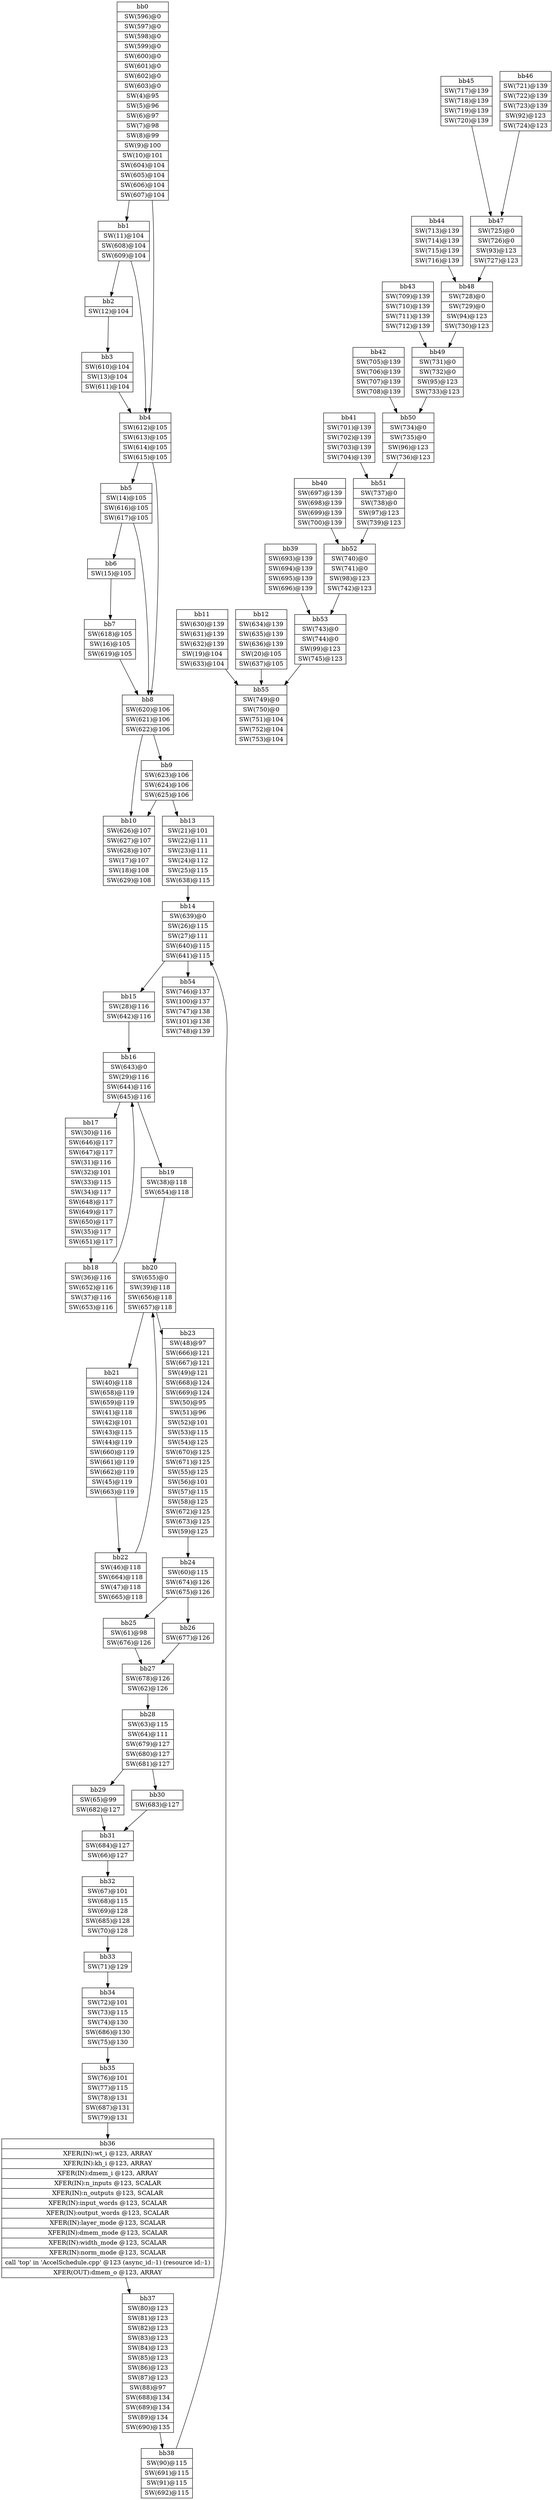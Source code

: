 digraph CDFG {
node [shape=record];
bb0 [shape=record, label = "{bb0|<x0x5c9cf20>SW(596)@0\n|<x0x5c9d210>SW(597)@0\n|<x0x5c9d360>SW(598)@0\n|<x0x5c9f5a0>SW(599)@0\n|<x0x5c9d420>SW(600)@0\n|<x0x5c9d540>SW(601)@0\n|<x0x5c9d690>SW(602)@0\n|<x0x5c9d820>SW(603)@0\n|<x0x5c14c00>SW(4)@95\n|<x0x5c151c0>SW(5)@96\n|<x0x5c15330>SW(6)@97\n|<x0x5c154c0>SW(7)@98\n|<x0x5c15720>SW(8)@99\n|<x0x5c15960>SW(9)@100\n|<x0x5c15bf0>SW(10)@101\n|<x0x5c9db40>SW(604)@104\n|<x0x5c9dd00>SW(605)@104\n|<x0x5c9df30>SW(606)@104\n|<x0x5c9e210>SW(607)@104\n}"];
bb1 [shape=record, label = "{bb1|<x0x5c15e20>SW(11)@104\n|<x0x5c9e570>SW(608)@104\n|<x0x5c9f420>SW(609)@104\n}"];
bb2 [shape=record, label = "{bb2|<x0x5c184d0>SW(12)@104\n}"];
bb3 [shape=record, label = "{bb3|<x0x5c9eb50>SW(610)@104\n|<x0x5c18670>SW(13)@104\n|<x0x5c9eda0>SW(611)@104\n}"];
bb4 [shape=record, label = "{bb4|<x0x5c9f1a0>SW(612)@105\n|<x0x5c9f7d0>SW(613)@105\n|<x0x5c9f960>SW(614)@105\n|<x0x5c9fb20>SW(615)@105\n}"];
bb5 [shape=record, label = "{bb5|<x0x5c18710>SW(14)@105\n|<x0x5c9ff00>SW(616)@105\n|<x0x5ca00c0>SW(617)@105\n}"];
bb6 [shape=record, label = "{bb6|<x0x5c187f0>SW(15)@105\n}"];
bb7 [shape=record, label = "{bb7|<x0x5ca0550>SW(618)@105\n|<x0x5c18980>SW(16)@105\n|<x0x5ca1500>SW(619)@105\n}"];
bb8 [shape=record, label = "{bb8|<x0x5ca16d0>SW(620)@106\n|<x0x5ca0a00>SW(621)@106\n|<x0x5ca0ba0>SW(622)@106\n}"];
bb9 [shape=record, label = "{bb9|<x0x5ca0e50>SW(623)@106\n|<x0x5ca1970>SW(624)@106\n|<x0x5ca1af0>SW(625)@106\n}"];
bb10 [shape=record, label = "{bb10|<x0x5ca1bf0>SW(626)@107\n|<x0x5ca1d90>SW(627)@107\n|<x0x5ca2000>SW(628)@107\n|<x0x5c18be0>SW(17)@107\n|<x0x5c18e80>SW(18)@108\n|<x0x5ca22a0>SW(629)@108\n}"];
bb11 [shape=record, label = "{bb11|<x0x5ca25e0>SW(630)@139\n|<x0x5ca2830>SW(631)@139\n|<x0x5ca29f0>SW(632)@139\n|<x0x5c190a0>SW(19)@104\n|<x0x5ca38e0>SW(633)@104\n}"];
bb12 [shape=record, label = "{bb12|<x0x5ca2ab0>SW(634)@139\n|<x0x5ca2ba0>SW(635)@139\n|<x0x5ca2de0>SW(636)@139\n|<x0x5c194e0>SW(20)@105\n|<x0x5ca2fd0>SW(637)@105\n}"];
bb13 [shape=record, label = "{bb13|<x0x5c1a3a0>SW(21)@101\n|<x0x5c1a610>SW(22)@111\n|<x0x5c19580>SW(23)@111\n|<x0x5c197e0>SW(24)@112\n|<x0x5c199d0>SW(25)@115\n|<x0x5ca3400>SW(638)@115\n}"];
bb14 [shape=record, label = "{bb14|<x0x5ca3fd0>SW(639)@0\n|<x0x5c19c30>SW(26)@115\n|<x0x5c19d80>SW(27)@111\n|<x0x5ca4180>SW(640)@115\n|<x0x5ca6430>SW(641)@115\n}"];
bb15 [shape=record, label = "{bb15|<x0x5c19f30>SW(28)@116\n|<x0x5ca44a0>SW(642)@116\n}"];
bb16 [shape=record, label = "{bb16|<x0x5ca47b0>SW(643)@0\n|<x0x5c1abf0>SW(29)@116\n|<x0x5ca0670>SW(644)@116\n|<x0x5ca07f0>SW(645)@116\n}"];
bb17 [shape=record, label = "{bb17|<x0x5c1ad40>SW(30)@116\n|<x0x5ca52d0>SW(646)@117\n|<x0x5ca6200>SW(647)@117\n|<x0x5c1d000>SW(31)@116\n|<x0x5c1ae20>SW(32)@101\n|<x0x5c1afb0>SW(33)@115\n|<x0x5c1b220>SW(34)@117\n|<x0x5ca55d0>SW(648)@117\n|<x0x5ca57d0>SW(649)@117\n|<x0x5ca5a20>SW(650)@117\n|<x0x5c1b490>SW(35)@117\n|<x0x5ca5b80>SW(651)@117\n}"];
bb18 [shape=record, label = "{bb18|<x0x5c1b5e0>SW(36)@116\n|<x0x5ca5ef0>SW(652)@116\n|<x0x5c1b850>SW(37)@116\n|<x0x5ca66e0>SW(653)@116\n}"];
bb19 [shape=record, label = "{bb19|<x0x5c1baf0>SW(38)@118\n|<x0x5ca6850>SW(654)@118\n}"];
bb20 [shape=record, label = "{bb20|<x0x5ca6b60>SW(655)@0\n|<x0x5c1bce0>SW(39)@118\n|<x0x5ca6df0>SW(656)@118\n|<x0x5ca6f70>SW(657)@118\n}"];
bb21 [shape=record, label = "{bb21|<x0x5c1cbb0>SW(40)@118\n|<x0x5ca72b0>SW(658)@119\n|<x0x5ca75c0>SW(659)@119\n|<x0x5c1cc50>SW(41)@118\n|<x0x5c1bd80>SW(42)@101\n|<x0x5c1bff0>SW(43)@115\n|<x0x5c1c1b0>SW(44)@119\n|<x0x5ca84c0>SW(660)@119\n|<x0x5ca8730>SW(661)@119\n|<x0x5ca7740>SW(662)@119\n|<x0x5c1c400>SW(45)@119\n|<x0x5ca79e0>SW(663)@119\n}"];
bb22 [shape=record, label = "{bb22|<x0x5c1c650>SW(46)@118\n|<x0x5ca7d20>SW(664)@118\n|<x0x5c1d280>SW(47)@118\n|<x0x5ca7ef0>SW(665)@118\n}"];
bb23 [shape=record, label = "{bb23|<x0x5c1d3d0>SW(48)@97\n|<x0x5ca8ab0>SW(666)@121\n|<x0x5ca8c50>SW(667)@121\n|<x0x5c1d560>SW(49)@121\n|<x0x5ca8d10>SW(668)@124\n|<x0x5ca8f20>SW(669)@124\n|<x0x5c1d770>SW(50)@95\n|<x0x5c1da10>SW(51)@96\n|<x0x5c1dbd0>SW(52)@101\n|<x0x5c1dda0>SW(53)@115\n|<x0x5c1e010>SW(54)@125\n|<x0x5ca91b0>SW(670)@125\n|<x0x5ca9520>SW(671)@125\n|<x0x5c1e1c0>SW(55)@125\n|<x0x5c1f0f0>SW(56)@101\n|<x0x5c1e300>SW(57)@115\n|<x0x5c1e3a0>SW(58)@125\n|<x0x5ca9760>SW(672)@125\n|<x0x5ca99d0>SW(673)@125\n|<x0x5c1e690>SW(59)@125\n}"];
bb24 [shape=record, label = "{bb24|<x0x5c1e890>SW(60)@115\n|<x0x5ca9d40>SW(674)@126\n|<x0x5caac00>SW(675)@126\n}"];
bb25 [shape=record, label = "{bb25|<x0x5c1eb00>SW(61)@98\n|<x0x5caa020>SW(676)@126\n}"];
bb26 [shape=record, label = "{bb26|<x0x5caa300>SW(677)@126\n}"];
bb27 [shape=record, label = "{bb27|<x0x5caa640>SW(678)@126\n|<x0x5c1ed40>SW(62)@126\n}"];
bb28 [shape=record, label = "{bb28|<x0x5c1ede0>SW(63)@115\n|<x0x5c1f550>SW(64)@111\n|<x0x5caaa20>SW(679)@127\n|<x0x5cab160>SW(680)@127\n|<x0x5cad410>SW(681)@127\n}"];
bb29 [shape=record, label = "{bb29|<x0x5c21800>SW(65)@99\n|<x0x5cab4a0>SW(682)@127\n}"];
bb30 [shape=record, label = "{bb30|<x0x5cab7b0>SW(683)@127\n}"];
bb31 [shape=record, label = "{bb31|<x0x5cabb30>SW(684)@127\n|<x0x5c1f680>SW(66)@127\n}"];
bb32 [shape=record, label = "{bb32|<x0x5c1fa00>SW(67)@101\n|<x0x5c1f880>SW(68)@115\n|<x0x5c1fc80>SW(69)@128\n|<x0x5cabf00>SW(685)@128\n|<x0x5c1fed0>SW(70)@128\n}"];
bb33 [shape=record, label = "{bb33|<x0x5c201d0>SW(71)@129\n}"];
bb34 [shape=record, label = "{bb34|<x0x5c20400>SW(72)@101\n|<x0x5c20630>SW(73)@115\n|<x0x5c21540>SW(74)@130\n|<x0x5ca4aa0>SW(686)@130\n|<x0x5c206f0>SW(75)@130\n}"];
bb35 [shape=record, label = "{bb35|<x0x5c20980>SW(76)@101\n|<x0x5c20bb0>SW(77)@115\n|<x0x5c20d90>SW(78)@131\n|<x0x5ca4ee0>SW(687)@131\n|<x0x5c20f20>SW(79)@131\n}"];
bb36 [shape=record, label = "{bb36|<x0x5cb9790>XFER(IN):wt_i @123, ARRAY\n|<x0x5cb9860>XFER(IN):kh_i @123, ARRAY\n|<x0x5cb9980>XFER(IN):dmem_i @123, ARRAY\n|<x0x5cb9bc0>XFER(IN):n_inputs @123, SCALAR\n|<x0x5cb9ce0>XFER(IN):n_outputs @123, SCALAR\n|<x0x5cb9e00>XFER(IN):input_words @123, SCALAR\n|<x0x5cb9f20>XFER(IN):output_words @123, SCALAR\n|<x0x5cba040>XFER(IN):layer_mode @123, SCALAR\n|<x0x5cba160>XFER(IN):dmem_mode @123, SCALAR\n|<x0x5cba280>XFER(IN):width_mode @123, SCALAR\n|<x0x5cba3a0>XFER(IN):norm_mode @123, SCALAR\n|<x0x52cd610>call 'top' in 'AccelSchedule.cpp' @123 (async_id:-1) (resource id:-1)\n|<x0x5cb9aa0>XFER(OUT):dmem_o @123, ARRAY\n}"];
bb37 [shape=record, label = "{bb37|<x0x5c21cb0>SW(80)@123\n|<x0x5c21e00>SW(81)@123\n|<x0x5c22040>SW(82)@123\n|<x0x5c222e0>SW(83)@123\n|<x0x5c22450>SW(84)@123\n|<x0x5c226a0>SW(85)@123\n|<x0x5c22880>SW(86)@123\n|<x0x5c23740>SW(87)@123\n|<x0x5c22940>SW(88)@97\n|<x0x5cad9d0>SW(688)@134\n|<x0x5cadb90>SW(689)@134\n|<x0x5c22ab0>SW(89)@134\n|<x0x5cadc50>SW(690)@135\n}"];
bb38 [shape=record, label = "{bb38|<x0x5c22cc0>SW(90)@115\n|<x0x5cadf50>SW(691)@115\n|<x0x5c22ec0>SW(91)@115\n|<x0x5cae140>SW(692)@115\n}"];
bb39 [shape=record, label = "{bb39|<x0x5cae500>SW(693)@139\n|<x0x5cae690>SW(694)@139\n|<x0x5cae8d0>SW(695)@139\n|<x0x5caeaf0>SW(696)@139\n}"];
bb40 [shape=record, label = "{bb40|<x0x5cafaf0>SW(697)@139\n|<x0x5caebb0>SW(698)@139\n|<x0x5caed10>SW(699)@139\n|<x0x5caeed0>SW(700)@139\n}"];
bb41 [shape=record, label = "{bb41|<x0x5caf210>SW(701)@139\n|<x0x5caf3d0>SW(702)@139\n|<x0x5caf610>SW(703)@139\n|<x0x5caff80>SW(704)@139\n}"];
bb42 [shape=record, label = "{bb42|<x0x5cb0290>SW(705)@139\n|<x0x5cb0450>SW(706)@139\n|<x0x5cb0690>SW(707)@139\n|<x0x5cb08f0>SW(708)@139\n}"];
bb43 [shape=record, label = "{bb43|<x0x5cb0be0>SW(709)@139\n|<x0x5cb0e30>SW(710)@139\n|<x0x5cb0ff0>SW(711)@139\n|<x0x5cb1eb0>SW(712)@139\n}"];
bb44 [shape=record, label = "{bb44|<x0x5cb1370>SW(713)@139\n|<x0x5cb1530>SW(714)@139\n|<x0x5cb1770>SW(715)@139\n|<x0x5cb1930>SW(716)@139\n}"];
bb45 [shape=record, label = "{bb45|<x0x5cb1c70>SW(717)@139\n|<x0x5cb2110>SW(718)@139\n|<x0x5cb43c0>SW(719)@139\n|<x0x5cb2200>SW(720)@139\n}"];
bb46 [shape=record, label = "{bb46|<x0x5cb2510>SW(721)@139\n|<x0x5cb27a0>SW(722)@139\n|<x0x5cb2960>SW(723)@139\n|<x0x5c230e0>SW(92)@123\n|<x0x5cb2b50>SW(724)@123\n}"];
bb47 [shape=record, label = "{bb47|<x0x5cb2f10>SW(725)@0\n|<x0x5cb3060>SW(726)@0\n|<x0x5c234c0>SW(93)@123\n|<x0x5cb3ee0>SW(727)@123\n}"];
bb48 [shape=record, label = "{bb48|<x0x5cb3120>SW(728)@0\n|<x0x5cb3250>SW(729)@0\n|<x0x5c23370>SW(94)@123\n|<x0x5cb3420>SW(730)@123\n}"];
bb49 [shape=record, label = "{bb49|<x0x5cb3760>SW(731)@0\n|<x0x5cb3820>SW(732)@0\n|<x0x5c23b50>SW(95)@123\n|<x0x5cb39a0>SW(733)@123\n}"];
bb50 [shape=record, label = "{bb50|<x0x5cb4630>SW(734)@0\n|<x0x5cb4760>SW(735)@0\n|<x0x5c23d00>SW(96)@123\n|<x0x5cb69d0>SW(736)@123\n}"];
bb51 [shape=record, label = "{bb51|<x0x5cb49a0>SW(737)@0\n|<x0x5cb4af0>SW(738)@0\n|<x0x5c25fc0>SW(97)@123\n|<x0x5cb4cc0>SW(739)@123\n}"];
bb52 [shape=record, label = "{bb52|<x0x5cb5060>SW(740)@0\n|<x0x5cb51b0>SW(741)@0\n|<x0x5c23e50>SW(98)@123\n|<x0x5cb5380>SW(742)@123\n}"];
bb53 [shape=record, label = "{bb53|<x0x5cb5720>SW(743)@0\n|<x0x5cb6570>SW(744)@0\n|<x0x5c24260>SW(99)@123\n|<x0x5cb6740>SW(745)@123\n}"];
bb54 [shape=record, label = "{bb54|<x0x5cb5990>SW(746)@137\n|<x0x5c240a0>SW(100)@137\n|<x0x5cb5c80>SW(747)@138\n|<x0x5c244e0>SW(101)@138\n|<x0x5cb5f00>SW(748)@139\n}"];
bb55 [shape=record, label = "{bb55|<x0x5cb6240>SW(749)@0\n|<x0x5cb63f0>SW(750)@0\n|<x0x5cb6c80>SW(751)@104\n|<x0x5cb8f40>SW(752)@104\n|<x0x5cb6d70>SW(753)@104\n}"];
bb0 -> bb1
bb0 -> bb4
bb1 -> bb4
bb1 -> bb2
bb2 -> bb3
bb3 -> bb4
bb4 -> bb5
bb4 -> bb8
bb5 -> bb8
bb5 -> bb6
bb6 -> bb7
bb7 -> bb8
bb8 -> bb10
bb8 -> bb9
bb9 -> bb10
bb9 -> bb13
bb11 -> bb55
bb12 -> bb55
bb13 -> bb14
bb14 -> bb15
bb14 -> bb54
bb15 -> bb16
bb16 -> bb17
bb16 -> bb19
bb17 -> bb18
bb18 -> bb16
bb19 -> bb20
bb20 -> bb21
bb20 -> bb23
bb21 -> bb22
bb22 -> bb20
bb23 -> bb24
bb24 -> bb25
bb24 -> bb26
bb25 -> bb27
bb26 -> bb27
bb27 -> bb28
bb28 -> bb29
bb28 -> bb30
bb29 -> bb31
bb30 -> bb31
bb31 -> bb32
bb32 -> bb33
bb33 -> bb34
bb34 -> bb35
bb35 -> bb36
bb36 -> bb37
bb37 -> bb38
bb38 -> bb14
bb39 -> bb53
bb40 -> bb52
bb41 -> bb51
bb42 -> bb50
bb43 -> bb49
bb44 -> bb48
bb45 -> bb47
bb46 -> bb47
bb47 -> bb48
bb48 -> bb49
bb49 -> bb50
bb50 -> bb51
bb51 -> bb52
bb52 -> bb53
bb53 -> bb55
}
